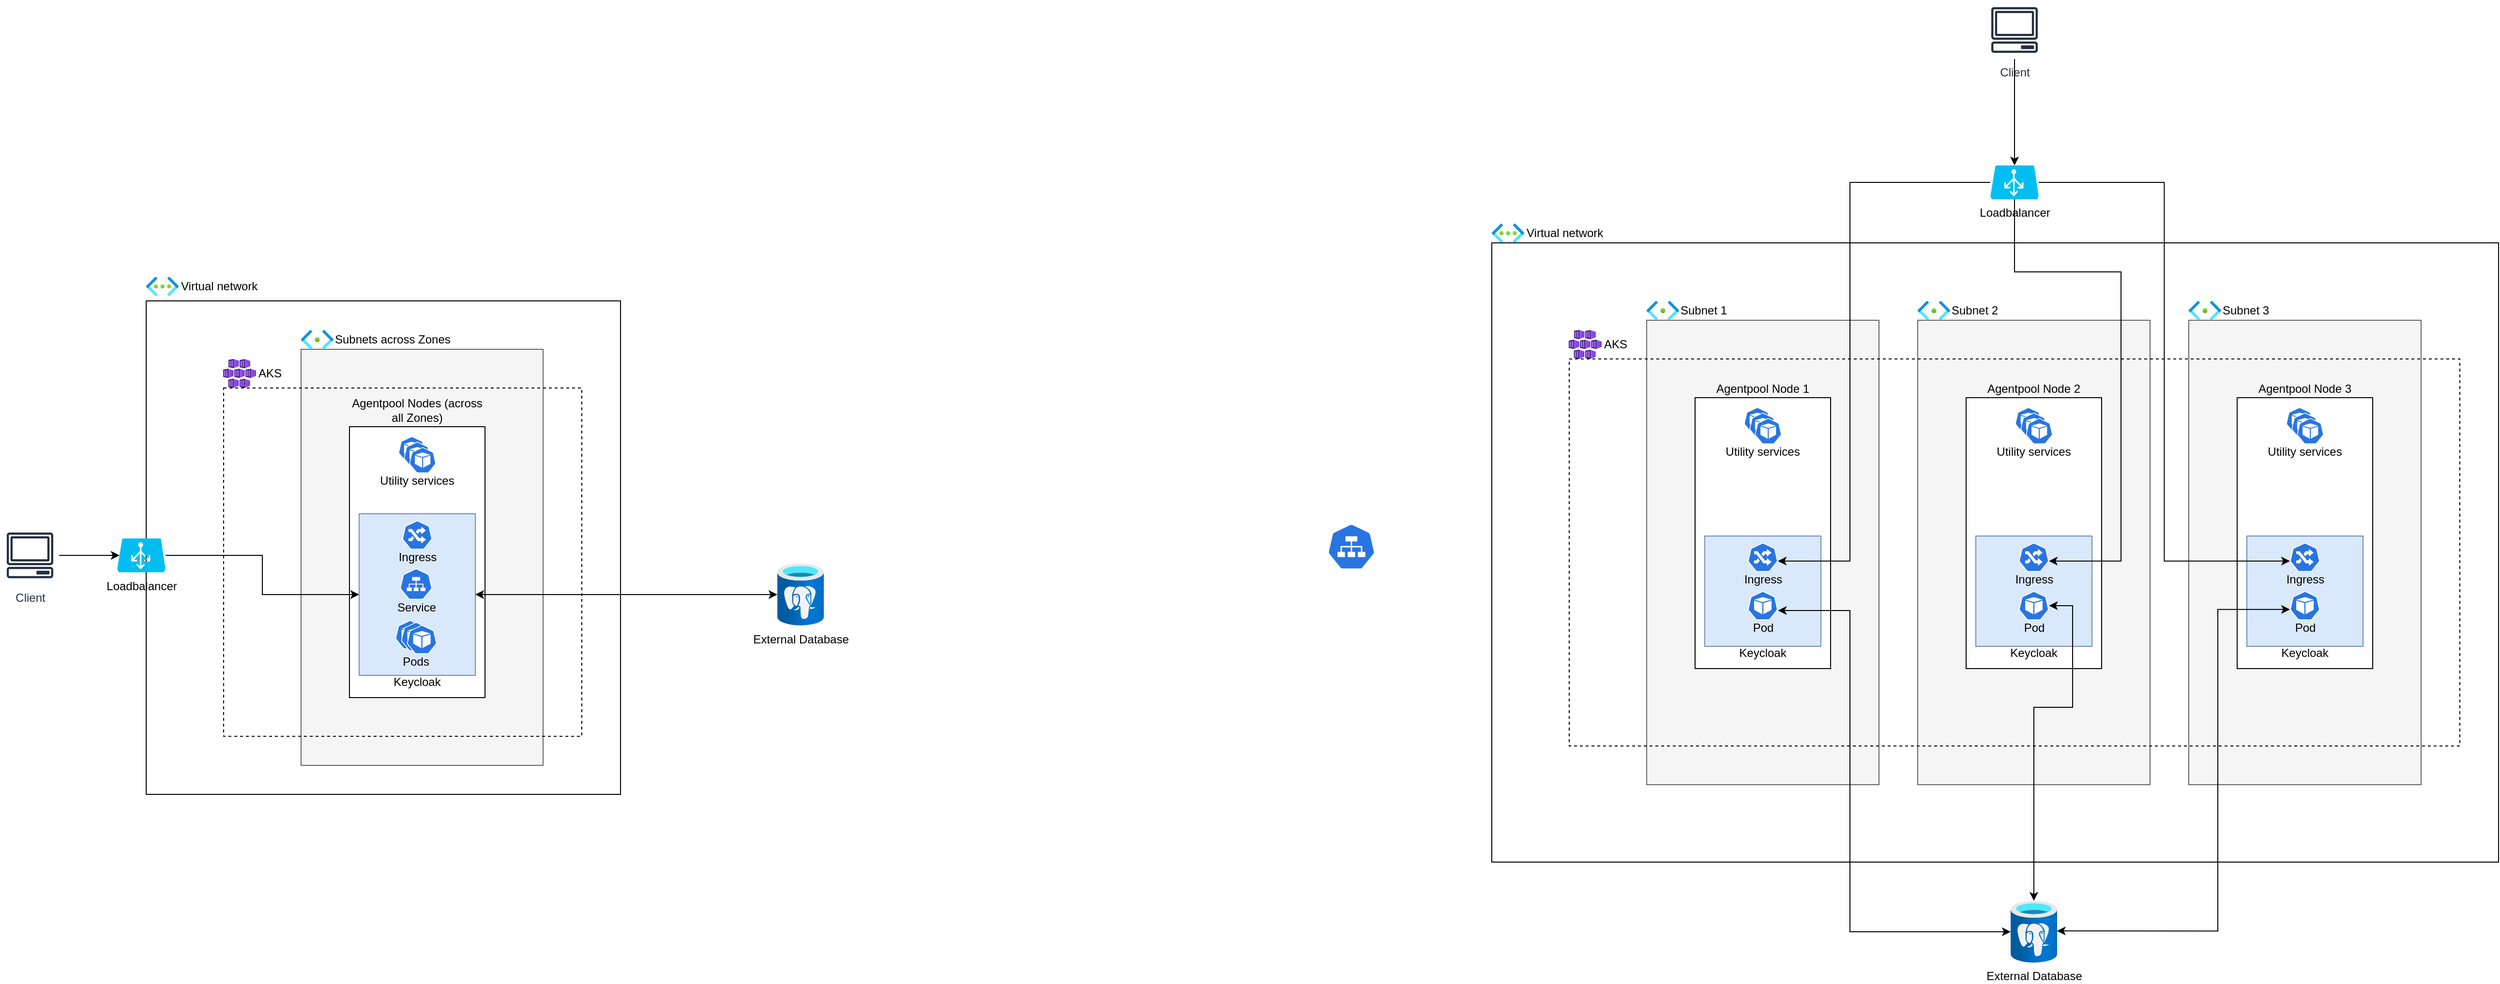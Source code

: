 <mxfile version="24.7.8">
  <diagram name="Page-1" id="xbvwgKmBpclG6BlPWKc4">
    <mxGraphModel dx="4414" dy="1694" grid="1" gridSize="10" guides="1" tooltips="1" connect="1" arrows="1" fold="1" page="1" pageScale="1" pageWidth="1169" pageHeight="827" math="0" shadow="0">
      <root>
        <mxCell id="0" />
        <mxCell id="1" parent="0" />
        <mxCell id="oSJyuPCntMrMoKZBstUJ-1" value="Virtual network" style="image;aspect=fixed;html=1;points=[];align=left;fontSize=12;image=img/lib/azure2/networking/Virtual_Networks.svg;labelPosition=right;verticalLabelPosition=middle;verticalAlign=middle;" vertex="1" parent="1">
          <mxGeometry x="80" y="100" width="33.5" height="20" as="geometry" />
        </mxCell>
        <mxCell id="oSJyuPCntMrMoKZBstUJ-2" value="" style="rounded=0;whiteSpace=wrap;html=1;fillColor=none;" vertex="1" parent="1">
          <mxGeometry x="80" y="120" width="1040" height="640" as="geometry" />
        </mxCell>
        <mxCell id="oSJyuPCntMrMoKZBstUJ-3" value="" style="rounded=0;whiteSpace=wrap;html=1;fillColor=#f5f5f5;fontColor=#333333;strokeColor=#666666;" vertex="1" parent="1">
          <mxGeometry x="240" y="200" width="240" height="480" as="geometry" />
        </mxCell>
        <mxCell id="oSJyuPCntMrMoKZBstUJ-4" value="Subnet 1" style="image;aspect=fixed;html=1;points=[];align=left;fontSize=12;image=img/lib/azure2/networking/Subnet.svg;labelPosition=right;verticalLabelPosition=middle;verticalAlign=middle;" vertex="1" parent="1">
          <mxGeometry x="240" y="180" width="33.4" height="20" as="geometry" />
        </mxCell>
        <mxCell id="oSJyuPCntMrMoKZBstUJ-5" value="&lt;div&gt;AKS&lt;/div&gt;" style="image;aspect=fixed;html=1;points=[];align=left;fontSize=12;image=img/lib/azure2/compute/Kubernetes_Services.svg;labelPosition=right;verticalLabelPosition=middle;verticalAlign=middle;" vertex="1" parent="1">
          <mxGeometry x="159.5" y="210" width="34" height="30" as="geometry" />
        </mxCell>
        <mxCell id="oSJyuPCntMrMoKZBstUJ-21" value="" style="rounded=0;whiteSpace=wrap;html=1;fillColor=#f5f5f5;fontColor=#333333;strokeColor=#666666;" vertex="1" parent="1">
          <mxGeometry x="520" y="200" width="240" height="480" as="geometry" />
        </mxCell>
        <mxCell id="oSJyuPCntMrMoKZBstUJ-22" value="" style="rounded=0;whiteSpace=wrap;html=1;fillColor=#f5f5f5;fontColor=#333333;strokeColor=#666666;" vertex="1" parent="1">
          <mxGeometry x="800" y="200" width="240" height="480" as="geometry" />
        </mxCell>
        <mxCell id="oSJyuPCntMrMoKZBstUJ-23" value="Subnet 2" style="image;aspect=fixed;html=1;points=[];align=left;fontSize=12;image=img/lib/azure2/networking/Subnet.svg;labelPosition=right;verticalLabelPosition=middle;verticalAlign=middle;" vertex="1" parent="1">
          <mxGeometry x="520" y="180" width="33.4" height="20" as="geometry" />
        </mxCell>
        <mxCell id="oSJyuPCntMrMoKZBstUJ-24" value="Subnet 3" style="image;aspect=fixed;html=1;points=[];align=left;fontSize=12;image=img/lib/azure2/networking/Subnet.svg;labelPosition=right;verticalLabelPosition=middle;verticalAlign=middle;" vertex="1" parent="1">
          <mxGeometry x="800" y="180" width="33.4" height="20" as="geometry" />
        </mxCell>
        <mxCell id="oSJyuPCntMrMoKZBstUJ-6" value="" style="rounded=0;whiteSpace=wrap;html=1;fillColor=none;dashed=1;" vertex="1" parent="1">
          <mxGeometry x="160" y="240" width="920" height="400" as="geometry" />
        </mxCell>
        <mxCell id="oSJyuPCntMrMoKZBstUJ-29" value="Agentpool Node 3" style="rounded=0;whiteSpace=wrap;html=1;labelPosition=center;verticalLabelPosition=top;align=center;verticalAlign=bottom;" vertex="1" parent="1">
          <mxGeometry x="850" y="280" width="140" height="280" as="geometry" />
        </mxCell>
        <mxCell id="oSJyuPCntMrMoKZBstUJ-30" value="Agentpool Node 1" style="rounded=0;whiteSpace=wrap;html=1;labelPosition=center;verticalLabelPosition=top;align=center;verticalAlign=bottom;" vertex="1" parent="1">
          <mxGeometry x="290" y="280" width="140" height="280" as="geometry" />
        </mxCell>
        <mxCell id="oSJyuPCntMrMoKZBstUJ-31" value="Agentpool Node 2" style="rounded=0;whiteSpace=wrap;html=1;labelPosition=center;verticalLabelPosition=top;align=center;verticalAlign=bottom;" vertex="1" parent="1">
          <mxGeometry x="570" y="280" width="140" height="280" as="geometry" />
        </mxCell>
        <mxCell id="oSJyuPCntMrMoKZBstUJ-17" value="Utility services" style="group;labelPosition=center;verticalLabelPosition=bottom;align=center;verticalAlign=top;spacingBottom=0;textShadow=0;spacing=0;spacingTop=-4;" vertex="1" connectable="0" parent="1">
          <mxGeometry x="340.44" y="290" width="39.12" height="38" as="geometry" />
        </mxCell>
        <mxCell id="oSJyuPCntMrMoKZBstUJ-18" value="" style="aspect=fixed;sketch=0;html=1;dashed=0;whitespace=wrap;verticalLabelPosition=bottom;verticalAlign=top;fillColor=#2875E2;strokeColor=#ffffff;points=[[0.005,0.63,0],[0.1,0.2,0],[0.9,0.2,0],[0.5,0,0],[0.995,0.63,0],[0.72,0.99,0],[0.5,1,0],[0.28,0.99,0]];shape=mxgraph.kubernetes.icon2;prIcon=pod" vertex="1" parent="oSJyuPCntMrMoKZBstUJ-17">
          <mxGeometry width="27.938" height="26.821" as="geometry" />
        </mxCell>
        <mxCell id="oSJyuPCntMrMoKZBstUJ-19" value="" style="aspect=fixed;sketch=0;html=1;dashed=0;whitespace=wrap;verticalLabelPosition=bottom;verticalAlign=top;fillColor=#2875E2;strokeColor=#ffffff;points=[[0.005,0.63,0],[0.1,0.2,0],[0.9,0.2,0],[0.5,0,0],[0.995,0.63,0],[0.72,0.99,0],[0.5,1,0],[0.28,0.99,0]];shape=mxgraph.kubernetes.icon2;prIcon=pod" vertex="1" parent="oSJyuPCntMrMoKZBstUJ-17">
          <mxGeometry x="5.589" y="5.588" width="27.938" height="26.821" as="geometry" />
        </mxCell>
        <mxCell id="oSJyuPCntMrMoKZBstUJ-20" value="" style="aspect=fixed;sketch=0;html=1;dashed=0;whitespace=wrap;verticalLabelPosition=bottom;verticalAlign=top;fillColor=#2875E2;strokeColor=#ffffff;points=[[0.005,0.63,0],[0.1,0.2,0],[0.9,0.2,0],[0.5,0,0],[0.995,0.63,0],[0.72,0.99,0],[0.5,1,0],[0.28,0.99,0]];shape=mxgraph.kubernetes.icon2;prIcon=pod" vertex="1" parent="oSJyuPCntMrMoKZBstUJ-17">
          <mxGeometry x="11.177" y="11.176" width="27.938" height="26.821" as="geometry" />
        </mxCell>
        <mxCell id="oSJyuPCntMrMoKZBstUJ-35" value="Utility services" style="group;labelPosition=center;verticalLabelPosition=bottom;align=center;verticalAlign=top;spacingBottom=0;textShadow=0;spacing=0;spacingTop=-4;" vertex="1" connectable="0" parent="1">
          <mxGeometry x="620.44" y="290" width="39.12" height="38" as="geometry" />
        </mxCell>
        <mxCell id="oSJyuPCntMrMoKZBstUJ-36" value="" style="aspect=fixed;sketch=0;html=1;dashed=0;whitespace=wrap;verticalLabelPosition=bottom;verticalAlign=top;fillColor=#2875E2;strokeColor=#ffffff;points=[[0.005,0.63,0],[0.1,0.2,0],[0.9,0.2,0],[0.5,0,0],[0.995,0.63,0],[0.72,0.99,0],[0.5,1,0],[0.28,0.99,0]];shape=mxgraph.kubernetes.icon2;prIcon=pod" vertex="1" parent="oSJyuPCntMrMoKZBstUJ-35">
          <mxGeometry width="27.938" height="26.821" as="geometry" />
        </mxCell>
        <mxCell id="oSJyuPCntMrMoKZBstUJ-37" value="" style="aspect=fixed;sketch=0;html=1;dashed=0;whitespace=wrap;verticalLabelPosition=bottom;verticalAlign=top;fillColor=#2875E2;strokeColor=#ffffff;points=[[0.005,0.63,0],[0.1,0.2,0],[0.9,0.2,0],[0.5,0,0],[0.995,0.63,0],[0.72,0.99,0],[0.5,1,0],[0.28,0.99,0]];shape=mxgraph.kubernetes.icon2;prIcon=pod" vertex="1" parent="oSJyuPCntMrMoKZBstUJ-35">
          <mxGeometry x="5.589" y="5.588" width="27.938" height="26.821" as="geometry" />
        </mxCell>
        <mxCell id="oSJyuPCntMrMoKZBstUJ-38" value="" style="aspect=fixed;sketch=0;html=1;dashed=0;whitespace=wrap;verticalLabelPosition=bottom;verticalAlign=top;fillColor=#2875E2;strokeColor=#ffffff;points=[[0.005,0.63,0],[0.1,0.2,0],[0.9,0.2,0],[0.5,0,0],[0.995,0.63,0],[0.72,0.99,0],[0.5,1,0],[0.28,0.99,0]];shape=mxgraph.kubernetes.icon2;prIcon=pod" vertex="1" parent="oSJyuPCntMrMoKZBstUJ-35">
          <mxGeometry x="11.177" y="11.176" width="27.938" height="26.821" as="geometry" />
        </mxCell>
        <mxCell id="oSJyuPCntMrMoKZBstUJ-40" value="Utility services" style="group;labelPosition=center;verticalLabelPosition=bottom;align=center;verticalAlign=top;spacingBottom=0;textShadow=0;spacing=0;spacingTop=-4;" vertex="1" connectable="0" parent="1">
          <mxGeometry x="900.44" y="290" width="39.12" height="38" as="geometry" />
        </mxCell>
        <mxCell id="oSJyuPCntMrMoKZBstUJ-41" value="" style="aspect=fixed;sketch=0;html=1;dashed=0;whitespace=wrap;verticalLabelPosition=bottom;verticalAlign=top;fillColor=#2875E2;strokeColor=#ffffff;points=[[0.005,0.63,0],[0.1,0.2,0],[0.9,0.2,0],[0.5,0,0],[0.995,0.63,0],[0.72,0.99,0],[0.5,1,0],[0.28,0.99,0]];shape=mxgraph.kubernetes.icon2;prIcon=pod" vertex="1" parent="oSJyuPCntMrMoKZBstUJ-40">
          <mxGeometry width="27.938" height="26.821" as="geometry" />
        </mxCell>
        <mxCell id="oSJyuPCntMrMoKZBstUJ-42" value="" style="aspect=fixed;sketch=0;html=1;dashed=0;whitespace=wrap;verticalLabelPosition=bottom;verticalAlign=top;fillColor=#2875E2;strokeColor=#ffffff;points=[[0.005,0.63,0],[0.1,0.2,0],[0.9,0.2,0],[0.5,0,0],[0.995,0.63,0],[0.72,0.99,0],[0.5,1,0],[0.28,0.99,0]];shape=mxgraph.kubernetes.icon2;prIcon=pod" vertex="1" parent="oSJyuPCntMrMoKZBstUJ-40">
          <mxGeometry x="5.589" y="5.588" width="27.938" height="26.821" as="geometry" />
        </mxCell>
        <mxCell id="oSJyuPCntMrMoKZBstUJ-43" value="" style="aspect=fixed;sketch=0;html=1;dashed=0;whitespace=wrap;verticalLabelPosition=bottom;verticalAlign=top;fillColor=#2875E2;strokeColor=#ffffff;points=[[0.005,0.63,0],[0.1,0.2,0],[0.9,0.2,0],[0.5,0,0],[0.995,0.63,0],[0.72,0.99,0],[0.5,1,0],[0.28,0.99,0]];shape=mxgraph.kubernetes.icon2;prIcon=pod" vertex="1" parent="oSJyuPCntMrMoKZBstUJ-40">
          <mxGeometry x="11.177" y="11.176" width="27.938" height="26.821" as="geometry" />
        </mxCell>
        <mxCell id="oSJyuPCntMrMoKZBstUJ-44" value="External Database" style="image;aspect=fixed;html=1;points=[];align=center;fontSize=12;image=img/lib/azure2/databases/Azure_Database_PostgreSQL_Server.svg;" vertex="1" parent="1">
          <mxGeometry x="616" y="800" width="48" height="64" as="geometry" />
        </mxCell>
        <mxCell id="oSJyuPCntMrMoKZBstUJ-52" value="Keycloak" style="rounded=0;whiteSpace=wrap;html=1;fillColor=#dae8fc;strokeColor=#6c8ebf;labelPosition=center;verticalLabelPosition=bottom;align=center;verticalAlign=top;spacing=0;spacingTop=-5;" vertex="1" parent="1">
          <mxGeometry x="300" y="423" width="120" height="114" as="geometry" />
        </mxCell>
        <mxCell id="oSJyuPCntMrMoKZBstUJ-48" value="Client" style="sketch=0;outlineConnect=0;fontColor=#232F3E;gradientColor=none;strokeColor=#232F3E;fillColor=#ffffff;dashed=0;verticalLabelPosition=bottom;verticalAlign=top;align=center;html=1;fontSize=12;fontStyle=0;aspect=fixed;shape=mxgraph.aws4.resourceIcon;resIcon=mxgraph.aws4.client;" vertex="1" parent="1">
          <mxGeometry x="590" y="-130" width="60" height="60" as="geometry" />
        </mxCell>
        <mxCell id="oSJyuPCntMrMoKZBstUJ-49" value="Ingress" style="aspect=fixed;sketch=0;html=1;dashed=0;whitespace=wrap;verticalLabelPosition=bottom;verticalAlign=top;fillColor=#2875E2;strokeColor=#ffffff;points=[[0.005,0.63,0],[0.1,0.2,0],[0.9,0.2,0],[0.5,0,0],[0.995,0.63,0],[0.72,0.99,0],[0.5,1,0],[0.28,0.99,0]];shape=mxgraph.kubernetes.icon2;prIcon=ing;spacing=0;spacingTop=-4;" vertex="1" parent="1">
          <mxGeometry x="344.37" y="430" width="31.25" height="30" as="geometry" />
        </mxCell>
        <mxCell id="oSJyuPCntMrMoKZBstUJ-50" value="Loadbalancer" style="verticalLabelPosition=bottom;html=1;verticalAlign=top;align=center;strokeColor=none;fillColor=#00BEF2;shape=mxgraph.azure.azure_load_balancer;" vertex="1" parent="1">
          <mxGeometry x="595" y="40" width="50" height="35" as="geometry" />
        </mxCell>
        <mxCell id="oSJyuPCntMrMoKZBstUJ-32" value="Pod" style="aspect=fixed;sketch=0;html=1;dashed=0;whitespace=wrap;verticalLabelPosition=bottom;verticalAlign=top;fillColor=#2875E2;strokeColor=#ffffff;points=[[0.005,0.63,0],[0.1,0.2,0],[0.9,0.2,0],[0.5,0,0],[0.995,0.63,0],[0.72,0.99,0],[0.5,1,0],[0.28,0.99,0]];shape=mxgraph.kubernetes.icon2;prIcon=pod;spacing=0;spacingTop=-4;" vertex="1" parent="1">
          <mxGeometry x="344.38" y="480" width="31.25" height="30" as="geometry" />
        </mxCell>
        <mxCell id="oSJyuPCntMrMoKZBstUJ-53" style="edgeStyle=orthogonalEdgeStyle;rounded=0;orthogonalLoop=1;jettySize=auto;html=1;entryX=0.5;entryY=0;entryDx=0;entryDy=0;entryPerimeter=0;" edge="1" parent="1" source="oSJyuPCntMrMoKZBstUJ-48" target="oSJyuPCntMrMoKZBstUJ-50">
          <mxGeometry relative="1" as="geometry" />
        </mxCell>
        <mxCell id="oSJyuPCntMrMoKZBstUJ-45" style="edgeStyle=orthogonalEdgeStyle;rounded=0;orthogonalLoop=1;jettySize=auto;html=1;jumpStyle=arc;startArrow=classic;startFill=1;" edge="1" parent="1" source="oSJyuPCntMrMoKZBstUJ-32" target="oSJyuPCntMrMoKZBstUJ-44">
          <mxGeometry relative="1" as="geometry">
            <Array as="points">
              <mxPoint x="450" y="500" />
              <mxPoint x="450" y="832" />
            </Array>
          </mxGeometry>
        </mxCell>
        <mxCell id="oSJyuPCntMrMoKZBstUJ-54" style="edgeStyle=orthogonalEdgeStyle;rounded=0;orthogonalLoop=1;jettySize=auto;html=1;entryX=0.995;entryY=0.63;entryDx=0;entryDy=0;entryPerimeter=0;" edge="1" parent="1" source="oSJyuPCntMrMoKZBstUJ-50" target="oSJyuPCntMrMoKZBstUJ-49">
          <mxGeometry relative="1" as="geometry">
            <Array as="points">
              <mxPoint x="450" y="57" />
              <mxPoint x="450" y="449" />
            </Array>
          </mxGeometry>
        </mxCell>
        <mxCell id="oSJyuPCntMrMoKZBstUJ-55" value="Keycloak" style="rounded=0;whiteSpace=wrap;html=1;fillColor=#dae8fc;strokeColor=#6c8ebf;labelPosition=center;verticalLabelPosition=bottom;align=center;verticalAlign=top;spacing=0;spacingTop=-5;" vertex="1" parent="1">
          <mxGeometry x="580" y="423" width="120" height="114" as="geometry" />
        </mxCell>
        <mxCell id="oSJyuPCntMrMoKZBstUJ-56" value="Keycloak" style="rounded=0;whiteSpace=wrap;html=1;fillColor=#dae8fc;strokeColor=#6c8ebf;labelPosition=center;verticalLabelPosition=bottom;align=center;verticalAlign=top;spacing=0;spacingTop=-5;" vertex="1" parent="1">
          <mxGeometry x="860" y="423" width="120" height="114" as="geometry" />
        </mxCell>
        <mxCell id="oSJyuPCntMrMoKZBstUJ-57" value="Ingress" style="aspect=fixed;sketch=0;html=1;dashed=0;whitespace=wrap;verticalLabelPosition=bottom;verticalAlign=top;fillColor=#2875E2;strokeColor=#ffffff;points=[[0.005,0.63,0],[0.1,0.2,0],[0.9,0.2,0],[0.5,0,0],[0.995,0.63,0],[0.72,0.99,0],[0.5,1,0],[0.28,0.99,0]];shape=mxgraph.kubernetes.icon2;prIcon=ing;spacing=0;spacingTop=-4;" vertex="1" parent="1">
          <mxGeometry x="624.37" y="430" width="31.25" height="30" as="geometry" />
        </mxCell>
        <mxCell id="oSJyuPCntMrMoKZBstUJ-61" style="edgeStyle=orthogonalEdgeStyle;rounded=0;orthogonalLoop=1;jettySize=auto;html=1;startArrow=classic;startFill=1;" edge="1" parent="1" source="oSJyuPCntMrMoKZBstUJ-58" target="oSJyuPCntMrMoKZBstUJ-44">
          <mxGeometry relative="1" as="geometry">
            <Array as="points">
              <mxPoint x="680" y="495" />
              <mxPoint x="680" y="600" />
              <mxPoint x="640" y="600" />
            </Array>
          </mxGeometry>
        </mxCell>
        <mxCell id="oSJyuPCntMrMoKZBstUJ-58" value="Pod" style="aspect=fixed;sketch=0;html=1;dashed=0;whitespace=wrap;verticalLabelPosition=bottom;verticalAlign=top;fillColor=#2875E2;strokeColor=#ffffff;points=[[0.005,0.63,0],[0.1,0.2,0],[0.9,0.2,0],[0.5,0,0],[0.995,0.63,0],[0.72,0.99,0],[0.5,1,0],[0.28,0.99,0]];shape=mxgraph.kubernetes.icon2;prIcon=pod;spacing=0;spacingTop=-4;" vertex="1" parent="1">
          <mxGeometry x="624.38" y="480" width="31.25" height="30" as="geometry" />
        </mxCell>
        <mxCell id="oSJyuPCntMrMoKZBstUJ-59" value="Ingress" style="aspect=fixed;sketch=0;html=1;dashed=0;whitespace=wrap;verticalLabelPosition=bottom;verticalAlign=top;fillColor=#2875E2;strokeColor=#ffffff;points=[[0.005,0.63,0],[0.1,0.2,0],[0.9,0.2,0],[0.5,0,0],[0.995,0.63,0],[0.72,0.99,0],[0.5,1,0],[0.28,0.99,0]];shape=mxgraph.kubernetes.icon2;prIcon=ing;spacing=0;spacingTop=-4;" vertex="1" parent="1">
          <mxGeometry x="904.37" y="430" width="31.25" height="30" as="geometry" />
        </mxCell>
        <mxCell id="oSJyuPCntMrMoKZBstUJ-60" value="Pod" style="aspect=fixed;sketch=0;html=1;dashed=0;whitespace=wrap;verticalLabelPosition=bottom;verticalAlign=top;fillColor=#2875E2;strokeColor=#ffffff;points=[[0.005,0.63,0],[0.1,0.2,0],[0.9,0.2,0],[0.5,0,0],[0.995,0.63,0],[0.72,0.99,0],[0.5,1,0],[0.28,0.99,0]];shape=mxgraph.kubernetes.icon2;prIcon=pod;spacing=0;spacingTop=-4;" vertex="1" parent="1">
          <mxGeometry x="904.38" y="480" width="31.25" height="30" as="geometry" />
        </mxCell>
        <mxCell id="oSJyuPCntMrMoKZBstUJ-47" style="edgeStyle=orthogonalEdgeStyle;rounded=0;orthogonalLoop=1;jettySize=auto;html=1;entryX=0.995;entryY=0.487;entryDx=0;entryDy=0;entryPerimeter=0;jumpStyle=arc;jumpSize=6;startArrow=classic;startFill=1;exitX=0.005;exitY=0.63;exitDx=0;exitDy=0;exitPerimeter=0;" edge="1" parent="1" source="oSJyuPCntMrMoKZBstUJ-60" target="oSJyuPCntMrMoKZBstUJ-44">
          <mxGeometry relative="1" as="geometry">
            <mxPoint x="904.38" y="366.0" as="sourcePoint" />
            <Array as="points">
              <mxPoint x="830" y="499" />
              <mxPoint x="830" y="831" />
            </Array>
          </mxGeometry>
        </mxCell>
        <mxCell id="oSJyuPCntMrMoKZBstUJ-62" style="edgeStyle=orthogonalEdgeStyle;rounded=0;orthogonalLoop=1;jettySize=auto;html=1;entryX=0.995;entryY=0.63;entryDx=0;entryDy=0;entryPerimeter=0;" edge="1" parent="1" source="oSJyuPCntMrMoKZBstUJ-50" target="oSJyuPCntMrMoKZBstUJ-57">
          <mxGeometry relative="1" as="geometry">
            <Array as="points">
              <mxPoint x="620" y="150" />
              <mxPoint x="730" y="150" />
              <mxPoint x="730" y="449" />
            </Array>
          </mxGeometry>
        </mxCell>
        <mxCell id="oSJyuPCntMrMoKZBstUJ-63" style="edgeStyle=orthogonalEdgeStyle;rounded=0;orthogonalLoop=1;jettySize=auto;html=1;entryX=0.005;entryY=0.63;entryDx=0;entryDy=0;entryPerimeter=0;" edge="1" parent="1" source="oSJyuPCntMrMoKZBstUJ-50" target="oSJyuPCntMrMoKZBstUJ-59">
          <mxGeometry relative="1" as="geometry" />
        </mxCell>
        <mxCell id="oSJyuPCntMrMoKZBstUJ-64" value="" style="aspect=fixed;sketch=0;html=1;dashed=0;whitespace=wrap;verticalLabelPosition=bottom;verticalAlign=top;fillColor=#2875E2;strokeColor=#ffffff;points=[[0.005,0.63,0],[0.1,0.2,0],[0.9,0.2,0],[0.5,0,0],[0.995,0.63,0],[0.72,0.99,0],[0.5,1,0],[0.28,0.99,0]];shape=mxgraph.kubernetes.icon2;prIcon=svc" vertex="1" parent="1">
          <mxGeometry x="-90" y="410" width="50" height="48" as="geometry" />
        </mxCell>
        <mxCell id="oSJyuPCntMrMoKZBstUJ-65" value="Virtual network" style="image;aspect=fixed;html=1;points=[];align=left;fontSize=12;image=img/lib/azure2/networking/Virtual_Networks.svg;labelPosition=right;verticalLabelPosition=middle;verticalAlign=middle;" vertex="1" parent="1">
          <mxGeometry x="-1310" y="155" width="33.5" height="20" as="geometry" />
        </mxCell>
        <mxCell id="oSJyuPCntMrMoKZBstUJ-66" value="" style="rounded=0;whiteSpace=wrap;html=1;fillColor=none;" vertex="1" parent="1">
          <mxGeometry x="-1310" y="180" width="490" height="510" as="geometry" />
        </mxCell>
        <mxCell id="oSJyuPCntMrMoKZBstUJ-67" value="" style="rounded=0;whiteSpace=wrap;html=1;fillColor=#f5f5f5;fontColor=#333333;strokeColor=#666666;" vertex="1" parent="1">
          <mxGeometry x="-1150" y="230" width="250" height="430" as="geometry" />
        </mxCell>
        <mxCell id="oSJyuPCntMrMoKZBstUJ-68" value="Subnets across Zones" style="image;aspect=fixed;html=1;points=[];align=left;fontSize=12;image=img/lib/azure2/networking/Subnet.svg;labelPosition=right;verticalLabelPosition=middle;verticalAlign=middle;" vertex="1" parent="1">
          <mxGeometry x="-1150" y="210" width="33.4" height="20" as="geometry" />
        </mxCell>
        <mxCell id="oSJyuPCntMrMoKZBstUJ-69" value="&lt;div&gt;AKS&lt;/div&gt;" style="image;aspect=fixed;html=1;points=[];align=left;fontSize=12;image=img/lib/azure2/compute/Kubernetes_Services.svg;labelPosition=right;verticalLabelPosition=middle;verticalAlign=middle;" vertex="1" parent="1">
          <mxGeometry x="-1230.5" y="240" width="34" height="30" as="geometry" />
        </mxCell>
        <mxCell id="oSJyuPCntMrMoKZBstUJ-74" value="" style="rounded=0;whiteSpace=wrap;html=1;fillColor=none;dashed=1;" vertex="1" parent="1">
          <mxGeometry x="-1230" y="270" width="370" height="360" as="geometry" />
        </mxCell>
        <mxCell id="oSJyuPCntMrMoKZBstUJ-76" value="Agentpool Nodes (across all Zones)" style="rounded=0;whiteSpace=wrap;html=1;labelPosition=center;verticalLabelPosition=top;align=center;verticalAlign=bottom;" vertex="1" parent="1">
          <mxGeometry x="-1100" y="310" width="140" height="280" as="geometry" />
        </mxCell>
        <mxCell id="oSJyuPCntMrMoKZBstUJ-78" value="Utility services" style="group;labelPosition=center;verticalLabelPosition=bottom;align=center;verticalAlign=top;spacingBottom=0;textShadow=0;spacing=0;spacingTop=-4;" vertex="1" connectable="0" parent="1">
          <mxGeometry x="-1049.56" y="320" width="39.12" height="38" as="geometry" />
        </mxCell>
        <mxCell id="oSJyuPCntMrMoKZBstUJ-79" value="" style="aspect=fixed;sketch=0;html=1;dashed=0;whitespace=wrap;verticalLabelPosition=bottom;verticalAlign=top;fillColor=#2875E2;strokeColor=#ffffff;points=[[0.005,0.63,0],[0.1,0.2,0],[0.9,0.2,0],[0.5,0,0],[0.995,0.63,0],[0.72,0.99,0],[0.5,1,0],[0.28,0.99,0]];shape=mxgraph.kubernetes.icon2;prIcon=pod" vertex="1" parent="oSJyuPCntMrMoKZBstUJ-78">
          <mxGeometry width="27.938" height="26.821" as="geometry" />
        </mxCell>
        <mxCell id="oSJyuPCntMrMoKZBstUJ-80" value="" style="aspect=fixed;sketch=0;html=1;dashed=0;whitespace=wrap;verticalLabelPosition=bottom;verticalAlign=top;fillColor=#2875E2;strokeColor=#ffffff;points=[[0.005,0.63,0],[0.1,0.2,0],[0.9,0.2,0],[0.5,0,0],[0.995,0.63,0],[0.72,0.99,0],[0.5,1,0],[0.28,0.99,0]];shape=mxgraph.kubernetes.icon2;prIcon=pod" vertex="1" parent="oSJyuPCntMrMoKZBstUJ-78">
          <mxGeometry x="5.589" y="5.588" width="27.938" height="26.821" as="geometry" />
        </mxCell>
        <mxCell id="oSJyuPCntMrMoKZBstUJ-81" value="" style="aspect=fixed;sketch=0;html=1;dashed=0;whitespace=wrap;verticalLabelPosition=bottom;verticalAlign=top;fillColor=#2875E2;strokeColor=#ffffff;points=[[0.005,0.63,0],[0.1,0.2,0],[0.9,0.2,0],[0.5,0,0],[0.995,0.63,0],[0.72,0.99,0],[0.5,1,0],[0.28,0.99,0]];shape=mxgraph.kubernetes.icon2;prIcon=pod" vertex="1" parent="oSJyuPCntMrMoKZBstUJ-78">
          <mxGeometry x="11.177" y="11.176" width="27.938" height="26.821" as="geometry" />
        </mxCell>
        <mxCell id="oSJyuPCntMrMoKZBstUJ-119" style="edgeStyle=orthogonalEdgeStyle;rounded=0;orthogonalLoop=1;jettySize=auto;html=1;entryX=1;entryY=0.5;entryDx=0;entryDy=0;startArrow=classic;startFill=1;" edge="1" parent="1" source="oSJyuPCntMrMoKZBstUJ-90" target="oSJyuPCntMrMoKZBstUJ-91">
          <mxGeometry relative="1" as="geometry" />
        </mxCell>
        <mxCell id="oSJyuPCntMrMoKZBstUJ-90" value="External Database" style="image;aspect=fixed;html=1;points=[];align=center;fontSize=12;image=img/lib/azure2/databases/Azure_Database_PostgreSQL_Server.svg;" vertex="1" parent="1">
          <mxGeometry x="-658" y="451.5" width="48" height="64" as="geometry" />
        </mxCell>
        <mxCell id="oSJyuPCntMrMoKZBstUJ-91" value="Keycloak" style="rounded=0;whiteSpace=wrap;html=1;fillColor=#dae8fc;strokeColor=#6c8ebf;labelPosition=center;verticalLabelPosition=bottom;align=center;verticalAlign=top;spacing=0;spacingTop=-5;" vertex="1" parent="1">
          <mxGeometry x="-1090" y="400" width="120" height="167" as="geometry" />
        </mxCell>
        <mxCell id="oSJyuPCntMrMoKZBstUJ-92" value="Client" style="sketch=0;outlineConnect=0;fontColor=#232F3E;gradientColor=none;strokeColor=#232F3E;fillColor=#ffffff;dashed=0;verticalLabelPosition=bottom;verticalAlign=top;align=center;html=1;fontSize=12;fontStyle=0;aspect=fixed;shape=mxgraph.aws4.resourceIcon;resIcon=mxgraph.aws4.client;" vertex="1" parent="1">
          <mxGeometry x="-1460" y="413" width="60" height="60" as="geometry" />
        </mxCell>
        <mxCell id="oSJyuPCntMrMoKZBstUJ-93" value="Ingress" style="aspect=fixed;sketch=0;html=1;dashed=0;whitespace=wrap;verticalLabelPosition=bottom;verticalAlign=top;fillColor=#2875E2;strokeColor=#ffffff;points=[[0.005,0.63,0],[0.1,0.2,0],[0.9,0.2,0],[0.5,0,0],[0.995,0.63,0],[0.72,0.99,0],[0.5,1,0],[0.28,0.99,0]];shape=mxgraph.kubernetes.icon2;prIcon=ing;spacing=0;spacingTop=-4;" vertex="1" parent="1">
          <mxGeometry x="-1045.63" y="407" width="31.25" height="30" as="geometry" />
        </mxCell>
        <mxCell id="oSJyuPCntMrMoKZBstUJ-118" style="edgeStyle=orthogonalEdgeStyle;rounded=0;orthogonalLoop=1;jettySize=auto;html=1;entryX=0;entryY=0.5;entryDx=0;entryDy=0;" edge="1" parent="1" source="oSJyuPCntMrMoKZBstUJ-94" target="oSJyuPCntMrMoKZBstUJ-91">
          <mxGeometry relative="1" as="geometry" />
        </mxCell>
        <mxCell id="oSJyuPCntMrMoKZBstUJ-94" value="Loadbalancer" style="verticalLabelPosition=bottom;html=1;verticalAlign=top;align=center;strokeColor=none;fillColor=#00BEF2;shape=mxgraph.azure.azure_load_balancer;" vertex="1" parent="1">
          <mxGeometry x="-1340" y="425.5" width="50" height="35" as="geometry" />
        </mxCell>
        <mxCell id="oSJyuPCntMrMoKZBstUJ-109" value="Service" style="aspect=fixed;sketch=0;html=1;dashed=0;whitespace=wrap;verticalLabelPosition=bottom;verticalAlign=top;fillColor=#2875E2;strokeColor=#ffffff;points=[[0.005,0.63,0],[0.1,0.2,0],[0.9,0.2,0],[0.5,0,0],[0.995,0.63,0],[0.72,0.99,0],[0.5,1,0],[0.28,0.99,0]];shape=mxgraph.kubernetes.icon2;prIcon=svc;spacing=0;spacingTop=-4;" vertex="1" parent="1">
          <mxGeometry x="-1048" y="456.52" width="33.63" height="32.28" as="geometry" />
        </mxCell>
        <mxCell id="oSJyuPCntMrMoKZBstUJ-113" value="Pods" style="group;labelPosition=center;verticalLabelPosition=bottom;align=center;verticalAlign=top;spacing=0;spacingTop=-4;" vertex="1" connectable="0" parent="1">
          <mxGeometry x="-1052.81" y="510" width="43.25" height="35" as="geometry" />
        </mxCell>
        <mxCell id="oSJyuPCntMrMoKZBstUJ-95" value="" style="aspect=fixed;sketch=0;html=1;dashed=0;whitespace=wrap;verticalLabelPosition=bottom;verticalAlign=top;fillColor=#2875E2;strokeColor=#ffffff;points=[[0.005,0.63,0],[0.1,0.2,0],[0.9,0.2,0],[0.5,0,0],[0.995,0.63,0],[0.72,0.99,0],[0.5,1,0],[0.28,0.99,0]];shape=mxgraph.kubernetes.icon2;prIcon=pod;spacing=0;spacingTop=-4;" vertex="1" parent="oSJyuPCntMrMoKZBstUJ-113">
          <mxGeometry width="31.25" height="30" as="geometry" />
        </mxCell>
        <mxCell id="oSJyuPCntMrMoKZBstUJ-111" value="" style="aspect=fixed;sketch=0;html=1;dashed=0;whitespace=wrap;verticalLabelPosition=bottom;verticalAlign=top;fillColor=#2875E2;strokeColor=#ffffff;points=[[0.005,0.63,0],[0.1,0.2,0],[0.9,0.2,0],[0.5,0,0],[0.995,0.63,0],[0.72,0.99,0],[0.5,1,0],[0.28,0.99,0]];shape=mxgraph.kubernetes.icon2;prIcon=pod;spacing=0;spacingTop=-4;" vertex="1" parent="oSJyuPCntMrMoKZBstUJ-113">
          <mxGeometry x="6" y="2" width="31.25" height="30" as="geometry" />
        </mxCell>
        <mxCell id="oSJyuPCntMrMoKZBstUJ-112" value="" style="aspect=fixed;sketch=0;html=1;dashed=0;whitespace=wrap;verticalLabelPosition=bottom;verticalAlign=top;fillColor=#2875E2;strokeColor=#ffffff;points=[[0.005,0.63,0],[0.1,0.2,0],[0.9,0.2,0],[0.5,0,0],[0.995,0.63,0],[0.72,0.99,0],[0.5,1,0],[0.28,0.99,0]];shape=mxgraph.kubernetes.icon2;prIcon=pod;spacing=0;spacingTop=-4;" vertex="1" parent="oSJyuPCntMrMoKZBstUJ-113">
          <mxGeometry x="12" y="5" width="31.25" height="30" as="geometry" />
        </mxCell>
        <mxCell id="oSJyuPCntMrMoKZBstUJ-117" style="edgeStyle=orthogonalEdgeStyle;rounded=0;orthogonalLoop=1;jettySize=auto;html=1;entryX=0.05;entryY=0.5;entryDx=0;entryDy=0;entryPerimeter=0;" edge="1" parent="1" source="oSJyuPCntMrMoKZBstUJ-92" target="oSJyuPCntMrMoKZBstUJ-94">
          <mxGeometry relative="1" as="geometry" />
        </mxCell>
      </root>
    </mxGraphModel>
  </diagram>
</mxfile>
